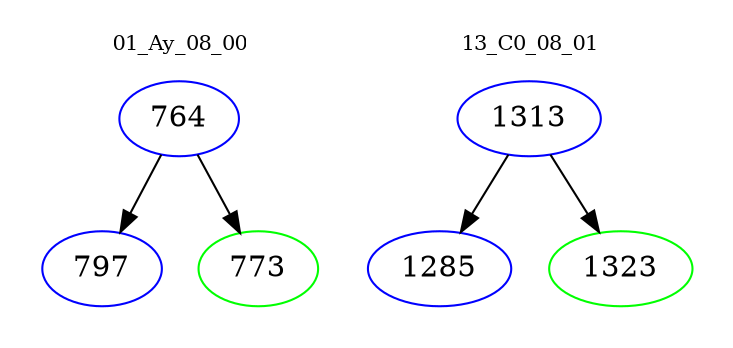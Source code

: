 digraph{
subgraph cluster_0 {
color = white
label = "01_Ay_08_00";
fontsize=10;
T0_764 [label="764", color="blue"]
T0_764 -> T0_797 [color="black"]
T0_797 [label="797", color="blue"]
T0_764 -> T0_773 [color="black"]
T0_773 [label="773", color="green"]
}
subgraph cluster_1 {
color = white
label = "13_C0_08_01";
fontsize=10;
T1_1313 [label="1313", color="blue"]
T1_1313 -> T1_1285 [color="black"]
T1_1285 [label="1285", color="blue"]
T1_1313 -> T1_1323 [color="black"]
T1_1323 [label="1323", color="green"]
}
}
